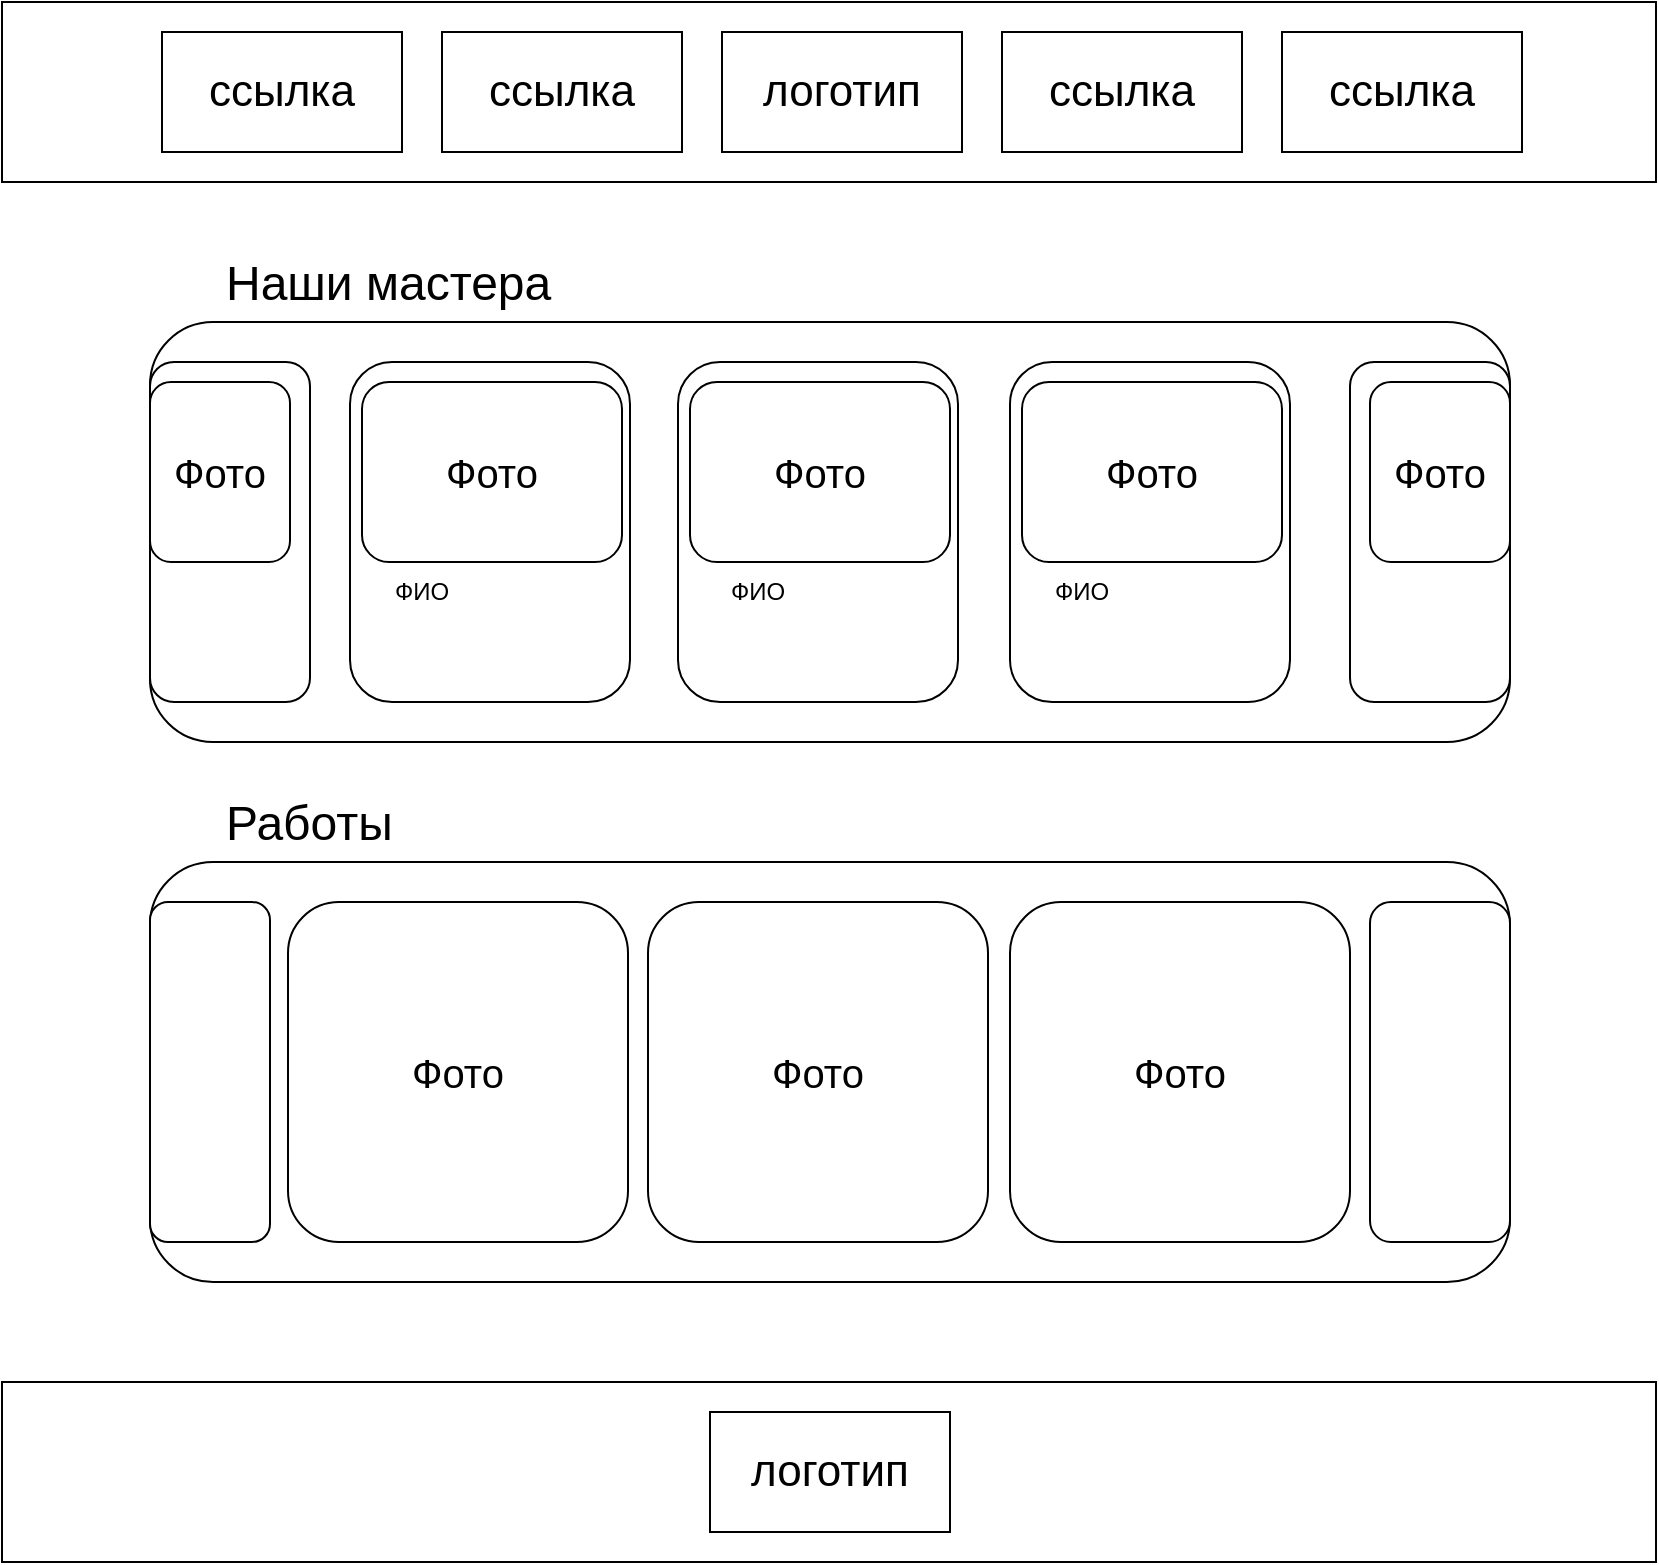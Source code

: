 <mxfile version="24.4.13" type="device">
  <diagram name="Страница — 1" id="p_MdWPj_orA9W3qVLT3j">
    <mxGraphModel dx="2049" dy="1103" grid="1" gridSize="10" guides="1" tooltips="1" connect="1" arrows="1" fold="1" page="1" pageScale="1" pageWidth="827" pageHeight="1169" math="0" shadow="0">
      <root>
        <mxCell id="0" />
        <mxCell id="1" parent="0" />
        <mxCell id="bCE9dmYTB7Am4N8Ju9b3-7" value="" style="rounded=1;whiteSpace=wrap;html=1;" parent="1" vertex="1">
          <mxGeometry x="74" y="160" width="680" height="210" as="geometry" />
        </mxCell>
        <mxCell id="bCE9dmYTB7Am4N8Ju9b3-11" value="&lt;font style=&quot;font-size: 24px;&quot;&gt;Наши мастера&lt;/font&gt;" style="text;html=1;align=left;verticalAlign=middle;whiteSpace=wrap;rounded=0;" parent="1" vertex="1">
          <mxGeometry x="110" y="126" width="220" height="30" as="geometry" />
        </mxCell>
        <mxCell id="bCE9dmYTB7Am4N8Ju9b3-15" value="" style="rounded=1;whiteSpace=wrap;html=1;" parent="1" vertex="1">
          <mxGeometry x="674" y="180" width="80" height="170" as="geometry" />
        </mxCell>
        <mxCell id="bCE9dmYTB7Am4N8Ju9b3-18" value="" style="rounded=1;whiteSpace=wrap;html=1;shadow=0;" parent="1" vertex="1">
          <mxGeometry x="74" y="180" width="80" height="170" as="geometry" />
        </mxCell>
        <mxCell id="bCE9dmYTB7Am4N8Ju9b3-24" value="&lt;font style=&quot;font-size: 20px;&quot;&gt;Фото&lt;/font&gt;" style="rounded=1;whiteSpace=wrap;html=1;" parent="1" vertex="1">
          <mxGeometry x="684" y="190" width="70" height="90" as="geometry" />
        </mxCell>
        <mxCell id="bCE9dmYTB7Am4N8Ju9b3-25" value="&lt;font style=&quot;font-size: 20px;&quot;&gt;Фото&lt;/font&gt;" style="rounded=1;whiteSpace=wrap;html=1;" parent="1" vertex="1">
          <mxGeometry x="74" y="190" width="70" height="90" as="geometry" />
        </mxCell>
        <mxCell id="bCE9dmYTB7Am4N8Ju9b3-26" value="" style="group" parent="1" vertex="1" connectable="0">
          <mxGeometry x="338" y="180" width="140" height="170" as="geometry" />
        </mxCell>
        <mxCell id="bCE9dmYTB7Am4N8Ju9b3-28" value="" style="group" parent="bCE9dmYTB7Am4N8Ju9b3-26" vertex="1" connectable="0">
          <mxGeometry width="140" height="170" as="geometry" />
        </mxCell>
        <mxCell id="bCE9dmYTB7Am4N8Ju9b3-29" value="" style="group" parent="bCE9dmYTB7Am4N8Ju9b3-28" vertex="1" connectable="0">
          <mxGeometry width="140" height="170" as="geometry" />
        </mxCell>
        <mxCell id="bCE9dmYTB7Am4N8Ju9b3-14" value="" style="rounded=1;whiteSpace=wrap;html=1;" parent="bCE9dmYTB7Am4N8Ju9b3-29" vertex="1">
          <mxGeometry width="140" height="170" as="geometry" />
        </mxCell>
        <mxCell id="bCE9dmYTB7Am4N8Ju9b3-20" value="&lt;font style=&quot;font-size: 20px;&quot;&gt;Фото&lt;/font&gt;" style="rounded=1;whiteSpace=wrap;html=1;" parent="bCE9dmYTB7Am4N8Ju9b3-29" vertex="1">
          <mxGeometry x="6" y="10" width="130" height="90" as="geometry" />
        </mxCell>
        <mxCell id="bCE9dmYTB7Am4N8Ju9b3-67" value="ФИО" style="text;html=1;align=center;verticalAlign=middle;whiteSpace=wrap;rounded=0;" parent="bCE9dmYTB7Am4N8Ju9b3-29" vertex="1">
          <mxGeometry x="10" y="100" width="60" height="30" as="geometry" />
        </mxCell>
        <mxCell id="bCE9dmYTB7Am4N8Ju9b3-30" value="" style="group" parent="1" vertex="1" connectable="0">
          <mxGeometry x="504" y="180" width="140" height="170" as="geometry" />
        </mxCell>
        <mxCell id="bCE9dmYTB7Am4N8Ju9b3-31" value="" style="group" parent="bCE9dmYTB7Am4N8Ju9b3-30" vertex="1" connectable="0">
          <mxGeometry width="140" height="170" as="geometry" />
        </mxCell>
        <mxCell id="bCE9dmYTB7Am4N8Ju9b3-32" value="" style="group" parent="bCE9dmYTB7Am4N8Ju9b3-31" vertex="1" connectable="0">
          <mxGeometry width="140" height="170" as="geometry" />
        </mxCell>
        <mxCell id="bCE9dmYTB7Am4N8Ju9b3-33" value="" style="rounded=1;whiteSpace=wrap;html=1;" parent="bCE9dmYTB7Am4N8Ju9b3-32" vertex="1">
          <mxGeometry width="140" height="170" as="geometry" />
        </mxCell>
        <mxCell id="bCE9dmYTB7Am4N8Ju9b3-34" value="&lt;font style=&quot;font-size: 20px;&quot;&gt;Фото&lt;/font&gt;" style="rounded=1;whiteSpace=wrap;html=1;" parent="bCE9dmYTB7Am4N8Ju9b3-32" vertex="1">
          <mxGeometry x="6" y="10" width="130" height="90" as="geometry" />
        </mxCell>
        <mxCell id="bCE9dmYTB7Am4N8Ju9b3-68" value="ФИО" style="text;html=1;align=center;verticalAlign=middle;whiteSpace=wrap;rounded=0;" parent="bCE9dmYTB7Am4N8Ju9b3-32" vertex="1">
          <mxGeometry x="6" y="100" width="60" height="30" as="geometry" />
        </mxCell>
        <mxCell id="bCE9dmYTB7Am4N8Ju9b3-35" value="" style="group" parent="1" vertex="1" connectable="0">
          <mxGeometry x="174" y="180" width="140" height="170" as="geometry" />
        </mxCell>
        <mxCell id="bCE9dmYTB7Am4N8Ju9b3-36" value="" style="group" parent="bCE9dmYTB7Am4N8Ju9b3-35" vertex="1" connectable="0">
          <mxGeometry width="140" height="170" as="geometry" />
        </mxCell>
        <mxCell id="bCE9dmYTB7Am4N8Ju9b3-37" value="" style="group" parent="bCE9dmYTB7Am4N8Ju9b3-36" vertex="1" connectable="0">
          <mxGeometry width="140" height="170" as="geometry" />
        </mxCell>
        <mxCell id="bCE9dmYTB7Am4N8Ju9b3-38" value="" style="rounded=1;whiteSpace=wrap;html=1;" parent="bCE9dmYTB7Am4N8Ju9b3-37" vertex="1">
          <mxGeometry width="140" height="170" as="geometry" />
        </mxCell>
        <mxCell id="bCE9dmYTB7Am4N8Ju9b3-39" value="&lt;font style=&quot;font-size: 20px;&quot;&gt;Фото&lt;/font&gt;" style="rounded=1;whiteSpace=wrap;html=1;" parent="bCE9dmYTB7Am4N8Ju9b3-37" vertex="1">
          <mxGeometry x="6" y="10" width="130" height="90" as="geometry" />
        </mxCell>
        <mxCell id="bCE9dmYTB7Am4N8Ju9b3-66" value="ФИО" style="text;html=1;align=center;verticalAlign=middle;whiteSpace=wrap;rounded=0;" parent="bCE9dmYTB7Am4N8Ju9b3-37" vertex="1">
          <mxGeometry x="6" y="100" width="60" height="30" as="geometry" />
        </mxCell>
        <mxCell id="bCE9dmYTB7Am4N8Ju9b3-40" value="" style="rounded=1;whiteSpace=wrap;html=1;" parent="1" vertex="1">
          <mxGeometry x="74" y="430" width="680" height="210" as="geometry" />
        </mxCell>
        <mxCell id="bCE9dmYTB7Am4N8Ju9b3-41" value="&lt;font style=&quot;font-size: 24px;&quot;&gt;Работы&lt;/font&gt;" style="text;html=1;align=left;verticalAlign=middle;whiteSpace=wrap;rounded=0;" parent="1" vertex="1">
          <mxGeometry x="110" y="396" width="220" height="30" as="geometry" />
        </mxCell>
        <mxCell id="bCE9dmYTB7Am4N8Ju9b3-61" value="&lt;font style=&quot;font-size: 20px;&quot;&gt;Фото&lt;/font&gt;" style="rounded=1;whiteSpace=wrap;html=1;" parent="1" vertex="1">
          <mxGeometry x="143" y="450" width="170" height="170" as="geometry" />
        </mxCell>
        <mxCell id="bCE9dmYTB7Am4N8Ju9b3-62" value="&lt;font style=&quot;font-size: 20px;&quot;&gt;Фото&lt;/font&gt;" style="rounded=1;whiteSpace=wrap;html=1;" parent="1" vertex="1">
          <mxGeometry x="323" y="450" width="170" height="170" as="geometry" />
        </mxCell>
        <mxCell id="bCE9dmYTB7Am4N8Ju9b3-63" value="&lt;font style=&quot;font-size: 20px;&quot;&gt;Фото&lt;/font&gt;" style="rounded=1;whiteSpace=wrap;html=1;" parent="1" vertex="1">
          <mxGeometry x="504" y="450" width="170" height="170" as="geometry" />
        </mxCell>
        <mxCell id="bCE9dmYTB7Am4N8Ju9b3-64" value="" style="rounded=1;whiteSpace=wrap;html=1;" parent="1" vertex="1">
          <mxGeometry x="684" y="450" width="70" height="170" as="geometry" />
        </mxCell>
        <mxCell id="bCE9dmYTB7Am4N8Ju9b3-65" value="" style="rounded=1;whiteSpace=wrap;html=1;" parent="1" vertex="1">
          <mxGeometry x="74" y="450" width="60" height="170" as="geometry" />
        </mxCell>
        <mxCell id="UA4lRzashmr38mbabIqv-1" value="" style="group" vertex="1" connectable="0" parent="1">
          <mxGeometry width="827" height="90" as="geometry" />
        </mxCell>
        <mxCell id="UA4lRzashmr38mbabIqv-2" value="" style="group" vertex="1" connectable="0" parent="UA4lRzashmr38mbabIqv-1">
          <mxGeometry width="827" height="90" as="geometry" />
        </mxCell>
        <mxCell id="bCE9dmYTB7Am4N8Ju9b3-1" value="" style="rounded=0;whiteSpace=wrap;html=1;fillStyle=auto;fillColor=none;" parent="UA4lRzashmr38mbabIqv-2" vertex="1">
          <mxGeometry width="827" height="90" as="geometry" />
        </mxCell>
        <mxCell id="bCE9dmYTB7Am4N8Ju9b3-8" value="&lt;font style=&quot;font-size: 22px;&quot;&gt;ссылка&lt;/font&gt;" style="rounded=0;whiteSpace=wrap;html=1;" parent="UA4lRzashmr38mbabIqv-2" vertex="1">
          <mxGeometry x="640" y="15" width="120" height="60" as="geometry" />
        </mxCell>
        <mxCell id="UA4lRzashmr38mbabIqv-3" value="" style="group" vertex="1" connectable="0" parent="UA4lRzashmr38mbabIqv-1">
          <mxGeometry x="80" y="15" width="540" height="60" as="geometry" />
        </mxCell>
        <mxCell id="bCE9dmYTB7Am4N8Ju9b3-2" value="&lt;font style=&quot;font-size: 22px;&quot;&gt;логотип&lt;/font&gt;" style="rounded=0;whiteSpace=wrap;html=1;" parent="UA4lRzashmr38mbabIqv-3" vertex="1">
          <mxGeometry x="280" width="120" height="60" as="geometry" />
        </mxCell>
        <mxCell id="bCE9dmYTB7Am4N8Ju9b3-3" value="&lt;font style=&quot;font-size: 22px;&quot;&gt;ссылка&lt;/font&gt;" style="rounded=0;whiteSpace=wrap;html=1;" parent="UA4lRzashmr38mbabIqv-3" vertex="1">
          <mxGeometry x="420" width="120" height="60" as="geometry" />
        </mxCell>
        <mxCell id="bCE9dmYTB7Am4N8Ju9b3-9" value="&lt;font style=&quot;font-size: 22px;&quot;&gt;ссылка&lt;/font&gt;" style="rounded=0;whiteSpace=wrap;html=1;" parent="UA4lRzashmr38mbabIqv-3" vertex="1">
          <mxGeometry x="140" width="120" height="60" as="geometry" />
        </mxCell>
        <mxCell id="bCE9dmYTB7Am4N8Ju9b3-10" value="&lt;font style=&quot;font-size: 22px;&quot;&gt;ссылка&lt;/font&gt;" style="rounded=0;whiteSpace=wrap;html=1;" parent="UA4lRzashmr38mbabIqv-3" vertex="1">
          <mxGeometry width="120" height="60" as="geometry" />
        </mxCell>
        <mxCell id="UA4lRzashmr38mbabIqv-4" value="" style="group" vertex="1" connectable="0" parent="1">
          <mxGeometry y="690" width="827" height="90" as="geometry" />
        </mxCell>
        <mxCell id="UA4lRzashmr38mbabIqv-5" value="" style="group" vertex="1" connectable="0" parent="UA4lRzashmr38mbabIqv-4">
          <mxGeometry width="827" height="90" as="geometry" />
        </mxCell>
        <mxCell id="UA4lRzashmr38mbabIqv-6" value="" style="group" vertex="1" connectable="0" parent="UA4lRzashmr38mbabIqv-5">
          <mxGeometry width="827" height="90" as="geometry" />
        </mxCell>
        <mxCell id="bCE9dmYTB7Am4N8Ju9b3-69" value="" style="rounded=0;whiteSpace=wrap;html=1;fillStyle=auto;fillColor=none;" parent="UA4lRzashmr38mbabIqv-6" vertex="1">
          <mxGeometry width="827" height="90" as="geometry" />
        </mxCell>
        <mxCell id="bCE9dmYTB7Am4N8Ju9b3-70" value="&lt;font style=&quot;font-size: 22px;&quot;&gt;логотип&lt;/font&gt;" style="rounded=0;whiteSpace=wrap;html=1;" parent="UA4lRzashmr38mbabIqv-6" vertex="1">
          <mxGeometry x="354" y="15" width="120" height="60" as="geometry" />
        </mxCell>
      </root>
    </mxGraphModel>
  </diagram>
</mxfile>
